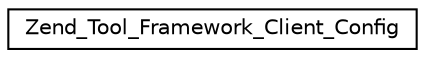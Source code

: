 digraph G
{
  edge [fontname="Helvetica",fontsize="10",labelfontname="Helvetica",labelfontsize="10"];
  node [fontname="Helvetica",fontsize="10",shape=record];
  rankdir="LR";
  Node1 [label="Zend_Tool_Framework_Client_Config",height=0.2,width=0.4,color="black", fillcolor="white", style="filled",URL="$class_zend___tool___framework___client___config.html"];
}
